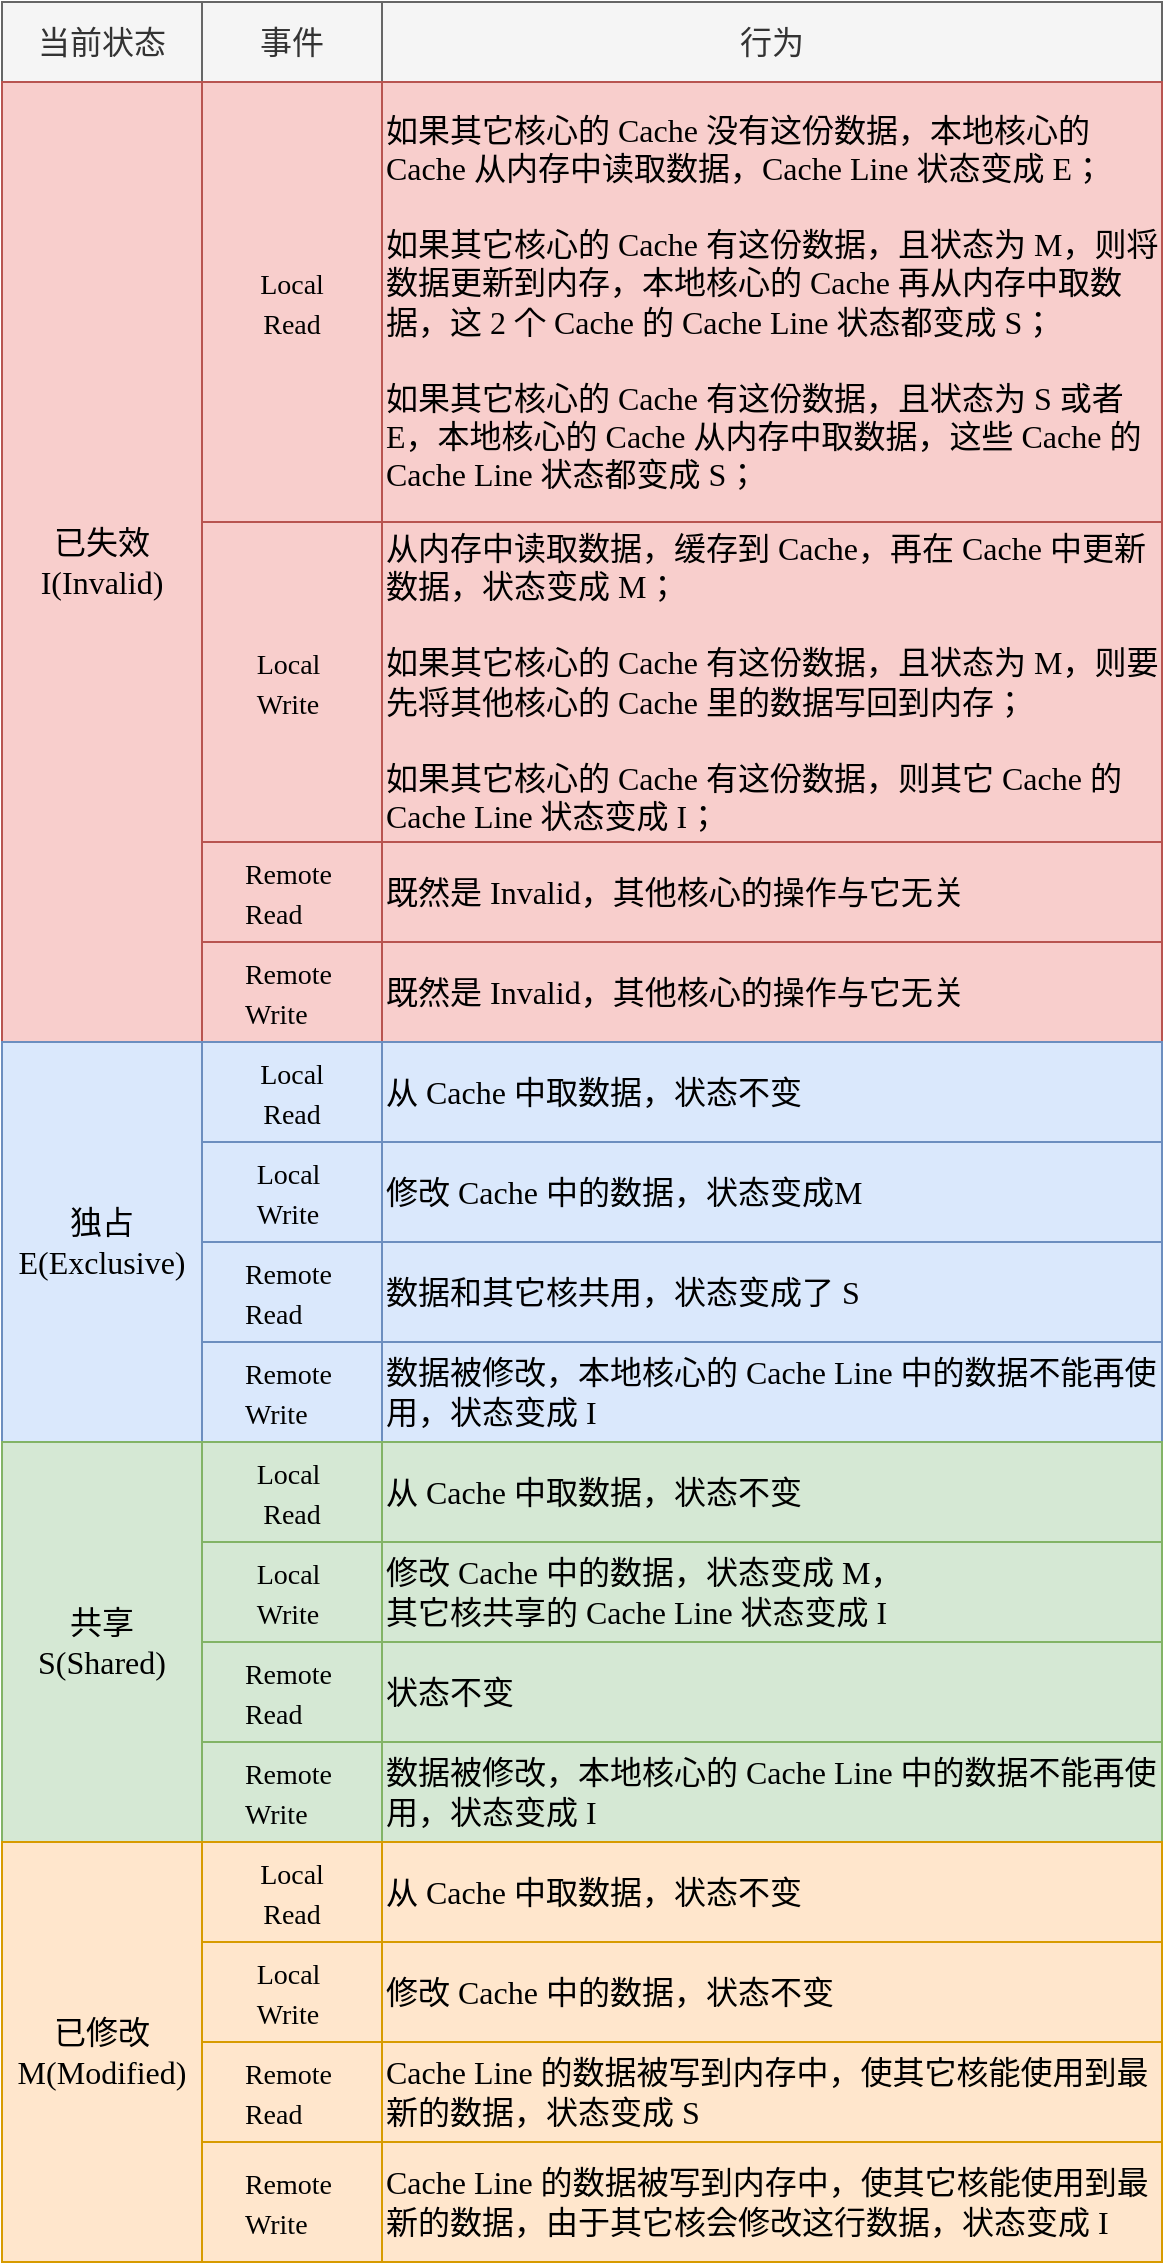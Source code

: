 <mxfile version="13.8.1" type="github">
  <diagram id="H_X2Ao0RTOzGFtQJGk72" name="Page-1">
    <mxGraphModel dx="1422" dy="706" grid="1" gridSize="10" guides="1" tooltips="1" connect="1" arrows="1" fold="1" page="1" pageScale="1" pageWidth="827" pageHeight="1169" math="0" shadow="0">
      <root>
        <mxCell id="0" />
        <mxCell id="1" parent="0" />
        <mxCell id="tkkjbWvbHhPlk-BtSmLQ-1" value="当前状态" style="rounded=0;whiteSpace=wrap;html=1;fontSize=16;fontFamily=Comic Sans MS;fillColor=#f5f5f5;strokeColor=#666666;fontColor=#333333;" vertex="1" parent="1">
          <mxGeometry x="90" y="80" width="100" height="40" as="geometry" />
        </mxCell>
        <mxCell id="tkkjbWvbHhPlk-BtSmLQ-2" value="事件" style="rounded=0;whiteSpace=wrap;html=1;fontSize=16;fontFamily=Comic Sans MS;fillColor=#f5f5f5;strokeColor=#666666;fontColor=#333333;" vertex="1" parent="1">
          <mxGeometry x="190" y="80" width="90" height="40" as="geometry" />
        </mxCell>
        <mxCell id="tkkjbWvbHhPlk-BtSmLQ-3" value="行为" style="rounded=0;whiteSpace=wrap;html=1;fontSize=16;fontFamily=Comic Sans MS;fillColor=#f5f5f5;strokeColor=#666666;fontColor=#333333;" vertex="1" parent="1">
          <mxGeometry x="280" y="80" width="390" height="40" as="geometry" />
        </mxCell>
        <mxCell id="tkkjbWvbHhPlk-BtSmLQ-5" value="&lt;span style=&quot;font-size: 14px ; text-align: left&quot;&gt;Local &lt;br&gt;Read&lt;/span&gt;" style="rounded=0;whiteSpace=wrap;html=1;fontSize=16;fontFamily=Comic Sans MS;fillColor=#f8cecc;strokeColor=#b85450;" vertex="1" parent="1">
          <mxGeometry x="190" y="120" width="90" height="220" as="geometry" />
        </mxCell>
        <mxCell id="tkkjbWvbHhPlk-BtSmLQ-7" value="&lt;div&gt;如果其它核心的 Cache 没有这份数据，本地核心的 Cache 从内存中读取数据，Cache Line 状态变成 E；&lt;/div&gt;&lt;div&gt;&lt;br&gt;&lt;/div&gt;&lt;div&gt;如果其它核心的 Cache 有这份数据，且状态为 M，则将数据更新到内存，本地核心的 Cache 再从内存中取数据，这 2 个 Cache 的 Cache Line 状态都变成 S；&amp;nbsp;&lt;/div&gt;&lt;div&gt;&lt;br&gt;&lt;/div&gt;&lt;div&gt;如果其它核心的 Cache 有这份数据，且状态为 S 或者E，本地核心的 Cache 从内存中取数据，这些 Cache 的 Cache Line 状态都变成 S；&lt;/div&gt;" style="rounded=0;whiteSpace=wrap;html=1;fillColor=#f8cecc;fontSize=16;align=left;fontFamily=Comic Sans MS;strokeColor=#b85450;" vertex="1" parent="1">
          <mxGeometry x="280" y="120" width="390" height="220" as="geometry" />
        </mxCell>
        <mxCell id="tkkjbWvbHhPlk-BtSmLQ-8" value="&lt;div&gt;从内存中读取数据，缓存到 Cache，再在 Cache 中更新数据，状态变成 M；&lt;/div&gt;&lt;div&gt;&lt;br&gt;&lt;/div&gt;&lt;div&gt;如果其它核心的 Cache 有这份数据，且状态为 M，则要先将其他核心的 Cache 里的数据写回到内存；&lt;/div&gt;&lt;div&gt;&lt;br&gt;&lt;/div&gt;&lt;div&gt;如果其它核心的 Cache 有这份数据，则其它 Cache 的Cache Line 状态变成 I；&lt;/div&gt;" style="rounded=0;whiteSpace=wrap;html=1;fillColor=#f8cecc;fontSize=16;align=left;fontFamily=Comic Sans MS;strokeColor=#b85450;" vertex="1" parent="1">
          <mxGeometry x="280" y="340" width="390" height="160" as="geometry" />
        </mxCell>
        <mxCell id="tkkjbWvbHhPlk-BtSmLQ-9" value="&lt;div style=&quot;text-align: left&quot;&gt;&lt;span style=&quot;font-size: 14px&quot;&gt;Local&amp;nbsp;&lt;/span&gt;&lt;/div&gt;&lt;div style=&quot;text-align: left&quot;&gt;&lt;span style=&quot;font-size: 14px&quot;&gt;Write&lt;/span&gt;&lt;/div&gt;" style="rounded=0;whiteSpace=wrap;html=1;fontSize=16;fontFamily=Comic Sans MS;fillColor=#f8cecc;strokeColor=#b85450;" vertex="1" parent="1">
          <mxGeometry x="190" y="340" width="90" height="160" as="geometry" />
        </mxCell>
        <mxCell id="tkkjbWvbHhPlk-BtSmLQ-10" value="既然是 Invalid，其他核心的操作与它无关" style="rounded=0;whiteSpace=wrap;html=1;fillColor=#f8cecc;fontSize=16;align=left;fontFamily=Comic Sans MS;strokeColor=#b85450;" vertex="1" parent="1">
          <mxGeometry x="280" y="500" width="390" height="50" as="geometry" />
        </mxCell>
        <mxCell id="tkkjbWvbHhPlk-BtSmLQ-11" value="&lt;div style=&quot;text-align: left&quot;&gt;&lt;span style=&quot;font-size: 14px&quot;&gt;Remote&amp;nbsp;&lt;/span&gt;&lt;/div&gt;&lt;div style=&quot;text-align: left&quot;&gt;&lt;span style=&quot;font-size: 14px&quot;&gt;Read&lt;/span&gt;&lt;br&gt;&lt;/div&gt;" style="rounded=0;whiteSpace=wrap;html=1;fontSize=16;fontFamily=Comic Sans MS;fillColor=#f8cecc;strokeColor=#b85450;" vertex="1" parent="1">
          <mxGeometry x="190" y="500" width="90" height="50" as="geometry" />
        </mxCell>
        <mxCell id="tkkjbWvbHhPlk-BtSmLQ-13" value="既然是 Invalid，其他核心的操作与它无关" style="rounded=0;whiteSpace=wrap;html=1;fillColor=#f8cecc;fontSize=16;align=left;fontFamily=Comic Sans MS;strokeColor=#b85450;" vertex="1" parent="1">
          <mxGeometry x="280" y="550" width="390" height="50" as="geometry" />
        </mxCell>
        <mxCell id="tkkjbWvbHhPlk-BtSmLQ-14" value="&lt;div style=&quot;text-align: left&quot;&gt;&lt;span style=&quot;font-size: 14px&quot;&gt;Remote&amp;nbsp;&lt;/span&gt;&lt;/div&gt;&lt;div style=&quot;text-align: left&quot;&gt;&lt;span style=&quot;font-size: 14px&quot;&gt;Write&lt;/span&gt;&lt;/div&gt;" style="rounded=0;whiteSpace=wrap;html=1;fontSize=16;fontFamily=Comic Sans MS;fillColor=#f8cecc;strokeColor=#b85450;" vertex="1" parent="1">
          <mxGeometry x="190" y="550" width="90" height="50" as="geometry" />
        </mxCell>
        <mxCell id="tkkjbWvbHhPlk-BtSmLQ-15" value="已失效&lt;br&gt;I(Invalid)" style="rounded=0;whiteSpace=wrap;html=1;fontSize=16;fontFamily=Comic Sans MS;fillColor=#f8cecc;strokeColor=#b85450;" vertex="1" parent="1">
          <mxGeometry x="90" y="120" width="100" height="480" as="geometry" />
        </mxCell>
        <mxCell id="tkkjbWvbHhPlk-BtSmLQ-20" value="数据和其它核共用，状态变成了 S" style="rounded=0;whiteSpace=wrap;html=1;fillColor=#dae8fc;fontSize=16;align=left;fontFamily=Comic Sans MS;strokeColor=#6c8ebf;" vertex="1" parent="1">
          <mxGeometry x="280" y="700" width="390" height="50" as="geometry" />
        </mxCell>
        <mxCell id="tkkjbWvbHhPlk-BtSmLQ-21" value="&lt;div style=&quot;text-align: left&quot;&gt;&lt;span style=&quot;font-size: 14px&quot;&gt;Remote&amp;nbsp;&lt;/span&gt;&lt;/div&gt;&lt;div style=&quot;text-align: left&quot;&gt;&lt;span style=&quot;font-size: 14px&quot;&gt;Read&lt;/span&gt;&lt;br&gt;&lt;/div&gt;" style="rounded=0;whiteSpace=wrap;html=1;fontSize=16;fontFamily=Comic Sans MS;fillColor=#dae8fc;strokeColor=#6c8ebf;" vertex="1" parent="1">
          <mxGeometry x="190" y="700" width="90" height="50" as="geometry" />
        </mxCell>
        <mxCell id="tkkjbWvbHhPlk-BtSmLQ-22" value="数据被修改，本地核心的 Cache Line 中的数据不能再使用，状态变成 I" style="rounded=0;whiteSpace=wrap;html=1;fillColor=#dae8fc;fontSize=16;align=left;fontFamily=Comic Sans MS;strokeColor=#6c8ebf;" vertex="1" parent="1">
          <mxGeometry x="280" y="750" width="390" height="50" as="geometry" />
        </mxCell>
        <mxCell id="tkkjbWvbHhPlk-BtSmLQ-23" value="&lt;div style=&quot;text-align: left&quot;&gt;&lt;span style=&quot;font-size: 14px&quot;&gt;Remote&amp;nbsp;&lt;/span&gt;&lt;/div&gt;&lt;div style=&quot;text-align: left&quot;&gt;&lt;span style=&quot;font-size: 14px&quot;&gt;Write&lt;/span&gt;&lt;/div&gt;" style="rounded=0;whiteSpace=wrap;html=1;fontSize=16;fontFamily=Comic Sans MS;fillColor=#dae8fc;strokeColor=#6c8ebf;" vertex="1" parent="1">
          <mxGeometry x="190" y="750" width="90" height="50" as="geometry" />
        </mxCell>
        <mxCell id="tkkjbWvbHhPlk-BtSmLQ-24" value="独占&lt;br&gt;E(Exclusive)" style="rounded=0;whiteSpace=wrap;html=1;fontSize=16;fontFamily=Comic Sans MS;fillColor=#dae8fc;strokeColor=#6c8ebf;" vertex="1" parent="1">
          <mxGeometry x="90" y="600" width="100" height="200" as="geometry" />
        </mxCell>
        <mxCell id="tkkjbWvbHhPlk-BtSmLQ-25" value="" style="group;fontFamily=Comic Sans MS;fillColor=#dae8fc;strokeColor=#6c8ebf;" vertex="1" connectable="0" parent="1">
          <mxGeometry x="190" y="600" width="480" height="50" as="geometry" />
        </mxCell>
        <mxCell id="tkkjbWvbHhPlk-BtSmLQ-16" value="&lt;span style=&quot;font-size: 14px ; text-align: left&quot;&gt;Local &lt;br&gt;Read&lt;/span&gt;" style="rounded=0;whiteSpace=wrap;html=1;fontSize=16;fontFamily=Comic Sans MS;fillColor=#dae8fc;strokeColor=#6c8ebf;" vertex="1" parent="tkkjbWvbHhPlk-BtSmLQ-25">
          <mxGeometry width="90" height="50" as="geometry" />
        </mxCell>
        <mxCell id="tkkjbWvbHhPlk-BtSmLQ-17" value="从 Cache 中取数据，状态不变" style="rounded=0;whiteSpace=wrap;html=1;fillColor=#dae8fc;fontSize=16;align=left;fontFamily=Comic Sans MS;strokeColor=#6c8ebf;" vertex="1" parent="tkkjbWvbHhPlk-BtSmLQ-25">
          <mxGeometry x="90" width="390" height="50" as="geometry" />
        </mxCell>
        <mxCell id="tkkjbWvbHhPlk-BtSmLQ-26" value="" style="group;fontFamily=Comic Sans MS;fillColor=#dae8fc;strokeColor=#6c8ebf;" vertex="1" connectable="0" parent="1">
          <mxGeometry x="190" y="650" width="480" height="50" as="geometry" />
        </mxCell>
        <mxCell id="tkkjbWvbHhPlk-BtSmLQ-18" value="修改 Cache 中的数据，状态变成M" style="rounded=0;whiteSpace=wrap;html=1;fillColor=#dae8fc;fontSize=16;align=left;fontFamily=Comic Sans MS;strokeColor=#6c8ebf;" vertex="1" parent="tkkjbWvbHhPlk-BtSmLQ-26">
          <mxGeometry x="90" width="390" height="50" as="geometry" />
        </mxCell>
        <mxCell id="tkkjbWvbHhPlk-BtSmLQ-19" value="&lt;div style=&quot;text-align: left&quot;&gt;&lt;span style=&quot;font-size: 14px&quot;&gt;Local&amp;nbsp;&lt;/span&gt;&lt;/div&gt;&lt;div style=&quot;text-align: left&quot;&gt;&lt;span style=&quot;font-size: 14px&quot;&gt;Write&lt;/span&gt;&lt;/div&gt;" style="rounded=0;whiteSpace=wrap;html=1;fontSize=16;fontFamily=Comic Sans MS;fillColor=#dae8fc;strokeColor=#6c8ebf;" vertex="1" parent="tkkjbWvbHhPlk-BtSmLQ-26">
          <mxGeometry width="90" height="50" as="geometry" />
        </mxCell>
        <mxCell id="tkkjbWvbHhPlk-BtSmLQ-27" value="状态不变" style="rounded=0;whiteSpace=wrap;html=1;fillColor=#d5e8d4;fontSize=16;align=left;fontFamily=Comic Sans MS;strokeColor=#82b366;" vertex="1" parent="1">
          <mxGeometry x="280" y="900" width="390" height="50" as="geometry" />
        </mxCell>
        <mxCell id="tkkjbWvbHhPlk-BtSmLQ-28" value="&lt;div style=&quot;text-align: left&quot;&gt;&lt;span style=&quot;font-size: 14px&quot;&gt;Remote&amp;nbsp;&lt;/span&gt;&lt;/div&gt;&lt;div style=&quot;text-align: left&quot;&gt;&lt;span style=&quot;font-size: 14px&quot;&gt;Read&lt;/span&gt;&lt;br&gt;&lt;/div&gt;" style="rounded=0;whiteSpace=wrap;html=1;fontSize=16;fontFamily=Comic Sans MS;fillColor=#d5e8d4;strokeColor=#82b366;" vertex="1" parent="1">
          <mxGeometry x="190" y="900" width="90" height="50" as="geometry" />
        </mxCell>
        <mxCell id="tkkjbWvbHhPlk-BtSmLQ-29" value="数据被修改，本地核心的 Cache Line 中的数据不能再使用，状态变成 I" style="rounded=0;whiteSpace=wrap;html=1;fillColor=#d5e8d4;fontSize=16;align=left;fontFamily=Comic Sans MS;strokeColor=#82b366;" vertex="1" parent="1">
          <mxGeometry x="280" y="950" width="390" height="50" as="geometry" />
        </mxCell>
        <mxCell id="tkkjbWvbHhPlk-BtSmLQ-30" value="&lt;div style=&quot;text-align: left&quot;&gt;&lt;span style=&quot;font-size: 14px&quot;&gt;Remote&amp;nbsp;&lt;/span&gt;&lt;/div&gt;&lt;div style=&quot;text-align: left&quot;&gt;&lt;span style=&quot;font-size: 14px&quot;&gt;Write&lt;/span&gt;&lt;/div&gt;" style="rounded=0;whiteSpace=wrap;html=1;fontSize=16;fontFamily=Comic Sans MS;fillColor=#d5e8d4;strokeColor=#82b366;" vertex="1" parent="1">
          <mxGeometry x="190" y="950" width="90" height="50" as="geometry" />
        </mxCell>
        <mxCell id="tkkjbWvbHhPlk-BtSmLQ-31" value="共享&lt;br&gt;S(Shared)" style="rounded=0;whiteSpace=wrap;html=1;fontSize=16;fontFamily=Comic Sans MS;fillColor=#d5e8d4;strokeColor=#82b366;" vertex="1" parent="1">
          <mxGeometry x="90" y="800" width="100" height="200" as="geometry" />
        </mxCell>
        <mxCell id="tkkjbWvbHhPlk-BtSmLQ-32" value="" style="group;fontFamily=Comic Sans MS;fillColor=#d5e8d4;strokeColor=#82b366;" vertex="1" connectable="0" parent="1">
          <mxGeometry x="190" y="800" width="480" height="50" as="geometry" />
        </mxCell>
        <mxCell id="tkkjbWvbHhPlk-BtSmLQ-33" value="&lt;span style=&quot;font-size: 14px ; text-align: left&quot;&gt;Local&amp;nbsp;&lt;/span&gt;&lt;br style=&quot;font-size: 14px ; text-align: left&quot;&gt;&lt;span style=&quot;font-size: 14px ; text-align: left&quot;&gt;Read&lt;/span&gt;" style="rounded=0;whiteSpace=wrap;html=1;fontSize=16;fontFamily=Comic Sans MS;fillColor=#d5e8d4;strokeColor=#82b366;" vertex="1" parent="tkkjbWvbHhPlk-BtSmLQ-32">
          <mxGeometry width="90" height="50" as="geometry" />
        </mxCell>
        <mxCell id="tkkjbWvbHhPlk-BtSmLQ-34" value="从 Cache 中取数据，状态不变" style="rounded=0;whiteSpace=wrap;html=1;fillColor=#d5e8d4;fontSize=16;align=left;fontFamily=Comic Sans MS;strokeColor=#82b366;" vertex="1" parent="tkkjbWvbHhPlk-BtSmLQ-32">
          <mxGeometry x="90" width="390" height="50" as="geometry" />
        </mxCell>
        <mxCell id="tkkjbWvbHhPlk-BtSmLQ-35" value="" style="group;fontFamily=Comic Sans MS;fillColor=#d5e8d4;strokeColor=#82b366;" vertex="1" connectable="0" parent="1">
          <mxGeometry x="190" y="850" width="480" height="50" as="geometry" />
        </mxCell>
        <mxCell id="tkkjbWvbHhPlk-BtSmLQ-36" value="&lt;div&gt;修改 Cache 中的数据，状态变成 M，&lt;/div&gt;&lt;div&gt;其它核共享的 Cache Line 状态变成 I&lt;/div&gt;" style="rounded=0;whiteSpace=wrap;html=1;fillColor=#d5e8d4;fontSize=16;align=left;fontFamily=Comic Sans MS;strokeColor=#82b366;" vertex="1" parent="tkkjbWvbHhPlk-BtSmLQ-35">
          <mxGeometry x="90" width="390" height="50" as="geometry" />
        </mxCell>
        <mxCell id="tkkjbWvbHhPlk-BtSmLQ-37" value="&lt;div style=&quot;text-align: left&quot;&gt;&lt;span style=&quot;font-size: 14px&quot;&gt;Local&amp;nbsp;&lt;/span&gt;&lt;/div&gt;&lt;div style=&quot;text-align: left&quot;&gt;&lt;span style=&quot;font-size: 14px&quot;&gt;Write&lt;/span&gt;&lt;/div&gt;" style="rounded=0;whiteSpace=wrap;html=1;fontSize=16;fontFamily=Comic Sans MS;fillColor=#d5e8d4;strokeColor=#82b366;" vertex="1" parent="tkkjbWvbHhPlk-BtSmLQ-35">
          <mxGeometry width="90" height="50" as="geometry" />
        </mxCell>
        <mxCell id="tkkjbWvbHhPlk-BtSmLQ-38" value="Cache Line 的数据被写到内存中，使其它核能使用到最新的数据，状态变成 S" style="rounded=0;whiteSpace=wrap;html=1;fillColor=#ffe6cc;fontSize=16;align=left;fontFamily=Comic Sans MS;strokeColor=#d79b00;" vertex="1" parent="1">
          <mxGeometry x="280" y="1100" width="390" height="50" as="geometry" />
        </mxCell>
        <mxCell id="tkkjbWvbHhPlk-BtSmLQ-39" value="&lt;div style=&quot;text-align: left&quot;&gt;&lt;span style=&quot;font-size: 14px&quot;&gt;Remote&amp;nbsp;&lt;/span&gt;&lt;/div&gt;&lt;div style=&quot;text-align: left&quot;&gt;&lt;span style=&quot;font-size: 14px&quot;&gt;Read&lt;/span&gt;&lt;br&gt;&lt;/div&gt;" style="rounded=0;whiteSpace=wrap;html=1;fontSize=16;fontFamily=Comic Sans MS;fillColor=#ffe6cc;strokeColor=#d79b00;" vertex="1" parent="1">
          <mxGeometry x="190" y="1100" width="90" height="50" as="geometry" />
        </mxCell>
        <mxCell id="tkkjbWvbHhPlk-BtSmLQ-40" value="Cache Line 的&lt;span&gt;数据被写到内存中，使其它核能使用到最新的数据，由于其它核会修改这行数据，&lt;/span&gt;&lt;span&gt;状态变成 I&lt;br&gt;&lt;/span&gt;" style="rounded=0;whiteSpace=wrap;html=1;fillColor=#ffe6cc;fontSize=16;align=left;fontFamily=Comic Sans MS;strokeColor=#d79b00;" vertex="1" parent="1">
          <mxGeometry x="280" y="1150" width="390" height="60" as="geometry" />
        </mxCell>
        <mxCell id="tkkjbWvbHhPlk-BtSmLQ-41" value="&lt;div style=&quot;text-align: left&quot;&gt;&lt;span style=&quot;font-size: 14px&quot;&gt;Remote&amp;nbsp;&lt;/span&gt;&lt;/div&gt;&lt;div style=&quot;text-align: left&quot;&gt;&lt;span style=&quot;font-size: 14px&quot;&gt;Write&lt;/span&gt;&lt;/div&gt;" style="rounded=0;whiteSpace=wrap;html=1;fontSize=16;fontFamily=Comic Sans MS;fillColor=#ffe6cc;strokeColor=#d79b00;" vertex="1" parent="1">
          <mxGeometry x="190" y="1150" width="90" height="60" as="geometry" />
        </mxCell>
        <mxCell id="tkkjbWvbHhPlk-BtSmLQ-42" value="已修改&lt;br&gt;M(Modified)" style="rounded=0;whiteSpace=wrap;html=1;fontSize=16;fontFamily=Comic Sans MS;fillColor=#ffe6cc;strokeColor=#d79b00;" vertex="1" parent="1">
          <mxGeometry x="90" y="1000" width="100" height="210" as="geometry" />
        </mxCell>
        <mxCell id="tkkjbWvbHhPlk-BtSmLQ-43" value="" style="group;fontFamily=Comic Sans MS;fillColor=#ffe6cc;strokeColor=#d79b00;" vertex="1" connectable="0" parent="1">
          <mxGeometry x="190" y="1000" width="480" height="50" as="geometry" />
        </mxCell>
        <mxCell id="tkkjbWvbHhPlk-BtSmLQ-44" value="&lt;span style=&quot;font-size: 14px ; text-align: left&quot;&gt;Local &lt;br&gt;Read&lt;/span&gt;" style="rounded=0;whiteSpace=wrap;html=1;fontSize=16;fontFamily=Comic Sans MS;fillColor=#ffe6cc;strokeColor=#d79b00;" vertex="1" parent="tkkjbWvbHhPlk-BtSmLQ-43">
          <mxGeometry width="90" height="50" as="geometry" />
        </mxCell>
        <mxCell id="tkkjbWvbHhPlk-BtSmLQ-45" value="从 Cache 中取数据，状态不变" style="rounded=0;whiteSpace=wrap;html=1;fillColor=#ffe6cc;fontSize=16;align=left;fontFamily=Comic Sans MS;strokeColor=#d79b00;" vertex="1" parent="tkkjbWvbHhPlk-BtSmLQ-43">
          <mxGeometry x="90" width="390" height="50" as="geometry" />
        </mxCell>
        <mxCell id="tkkjbWvbHhPlk-BtSmLQ-46" value="" style="group;fontFamily=Comic Sans MS;fillColor=#ffe6cc;strokeColor=#d79b00;" vertex="1" connectable="0" parent="1">
          <mxGeometry x="190" y="1050" width="480" height="50" as="geometry" />
        </mxCell>
        <mxCell id="tkkjbWvbHhPlk-BtSmLQ-47" value="修改 Cache 中的数据，状态不变" style="rounded=0;whiteSpace=wrap;html=1;fillColor=#ffe6cc;fontSize=16;align=left;fontFamily=Comic Sans MS;strokeColor=#d79b00;" vertex="1" parent="tkkjbWvbHhPlk-BtSmLQ-46">
          <mxGeometry x="90" width="390" height="50" as="geometry" />
        </mxCell>
        <mxCell id="tkkjbWvbHhPlk-BtSmLQ-48" value="&lt;div style=&quot;text-align: left&quot;&gt;&lt;span style=&quot;font-size: 14px&quot;&gt;Local&amp;nbsp;&lt;/span&gt;&lt;/div&gt;&lt;div style=&quot;text-align: left&quot;&gt;&lt;span style=&quot;font-size: 14px&quot;&gt;Write&lt;/span&gt;&lt;/div&gt;" style="rounded=0;whiteSpace=wrap;html=1;fontSize=16;fontFamily=Comic Sans MS;fillColor=#ffe6cc;strokeColor=#d79b00;" vertex="1" parent="tkkjbWvbHhPlk-BtSmLQ-46">
          <mxGeometry width="90" height="50" as="geometry" />
        </mxCell>
      </root>
    </mxGraphModel>
  </diagram>
</mxfile>
